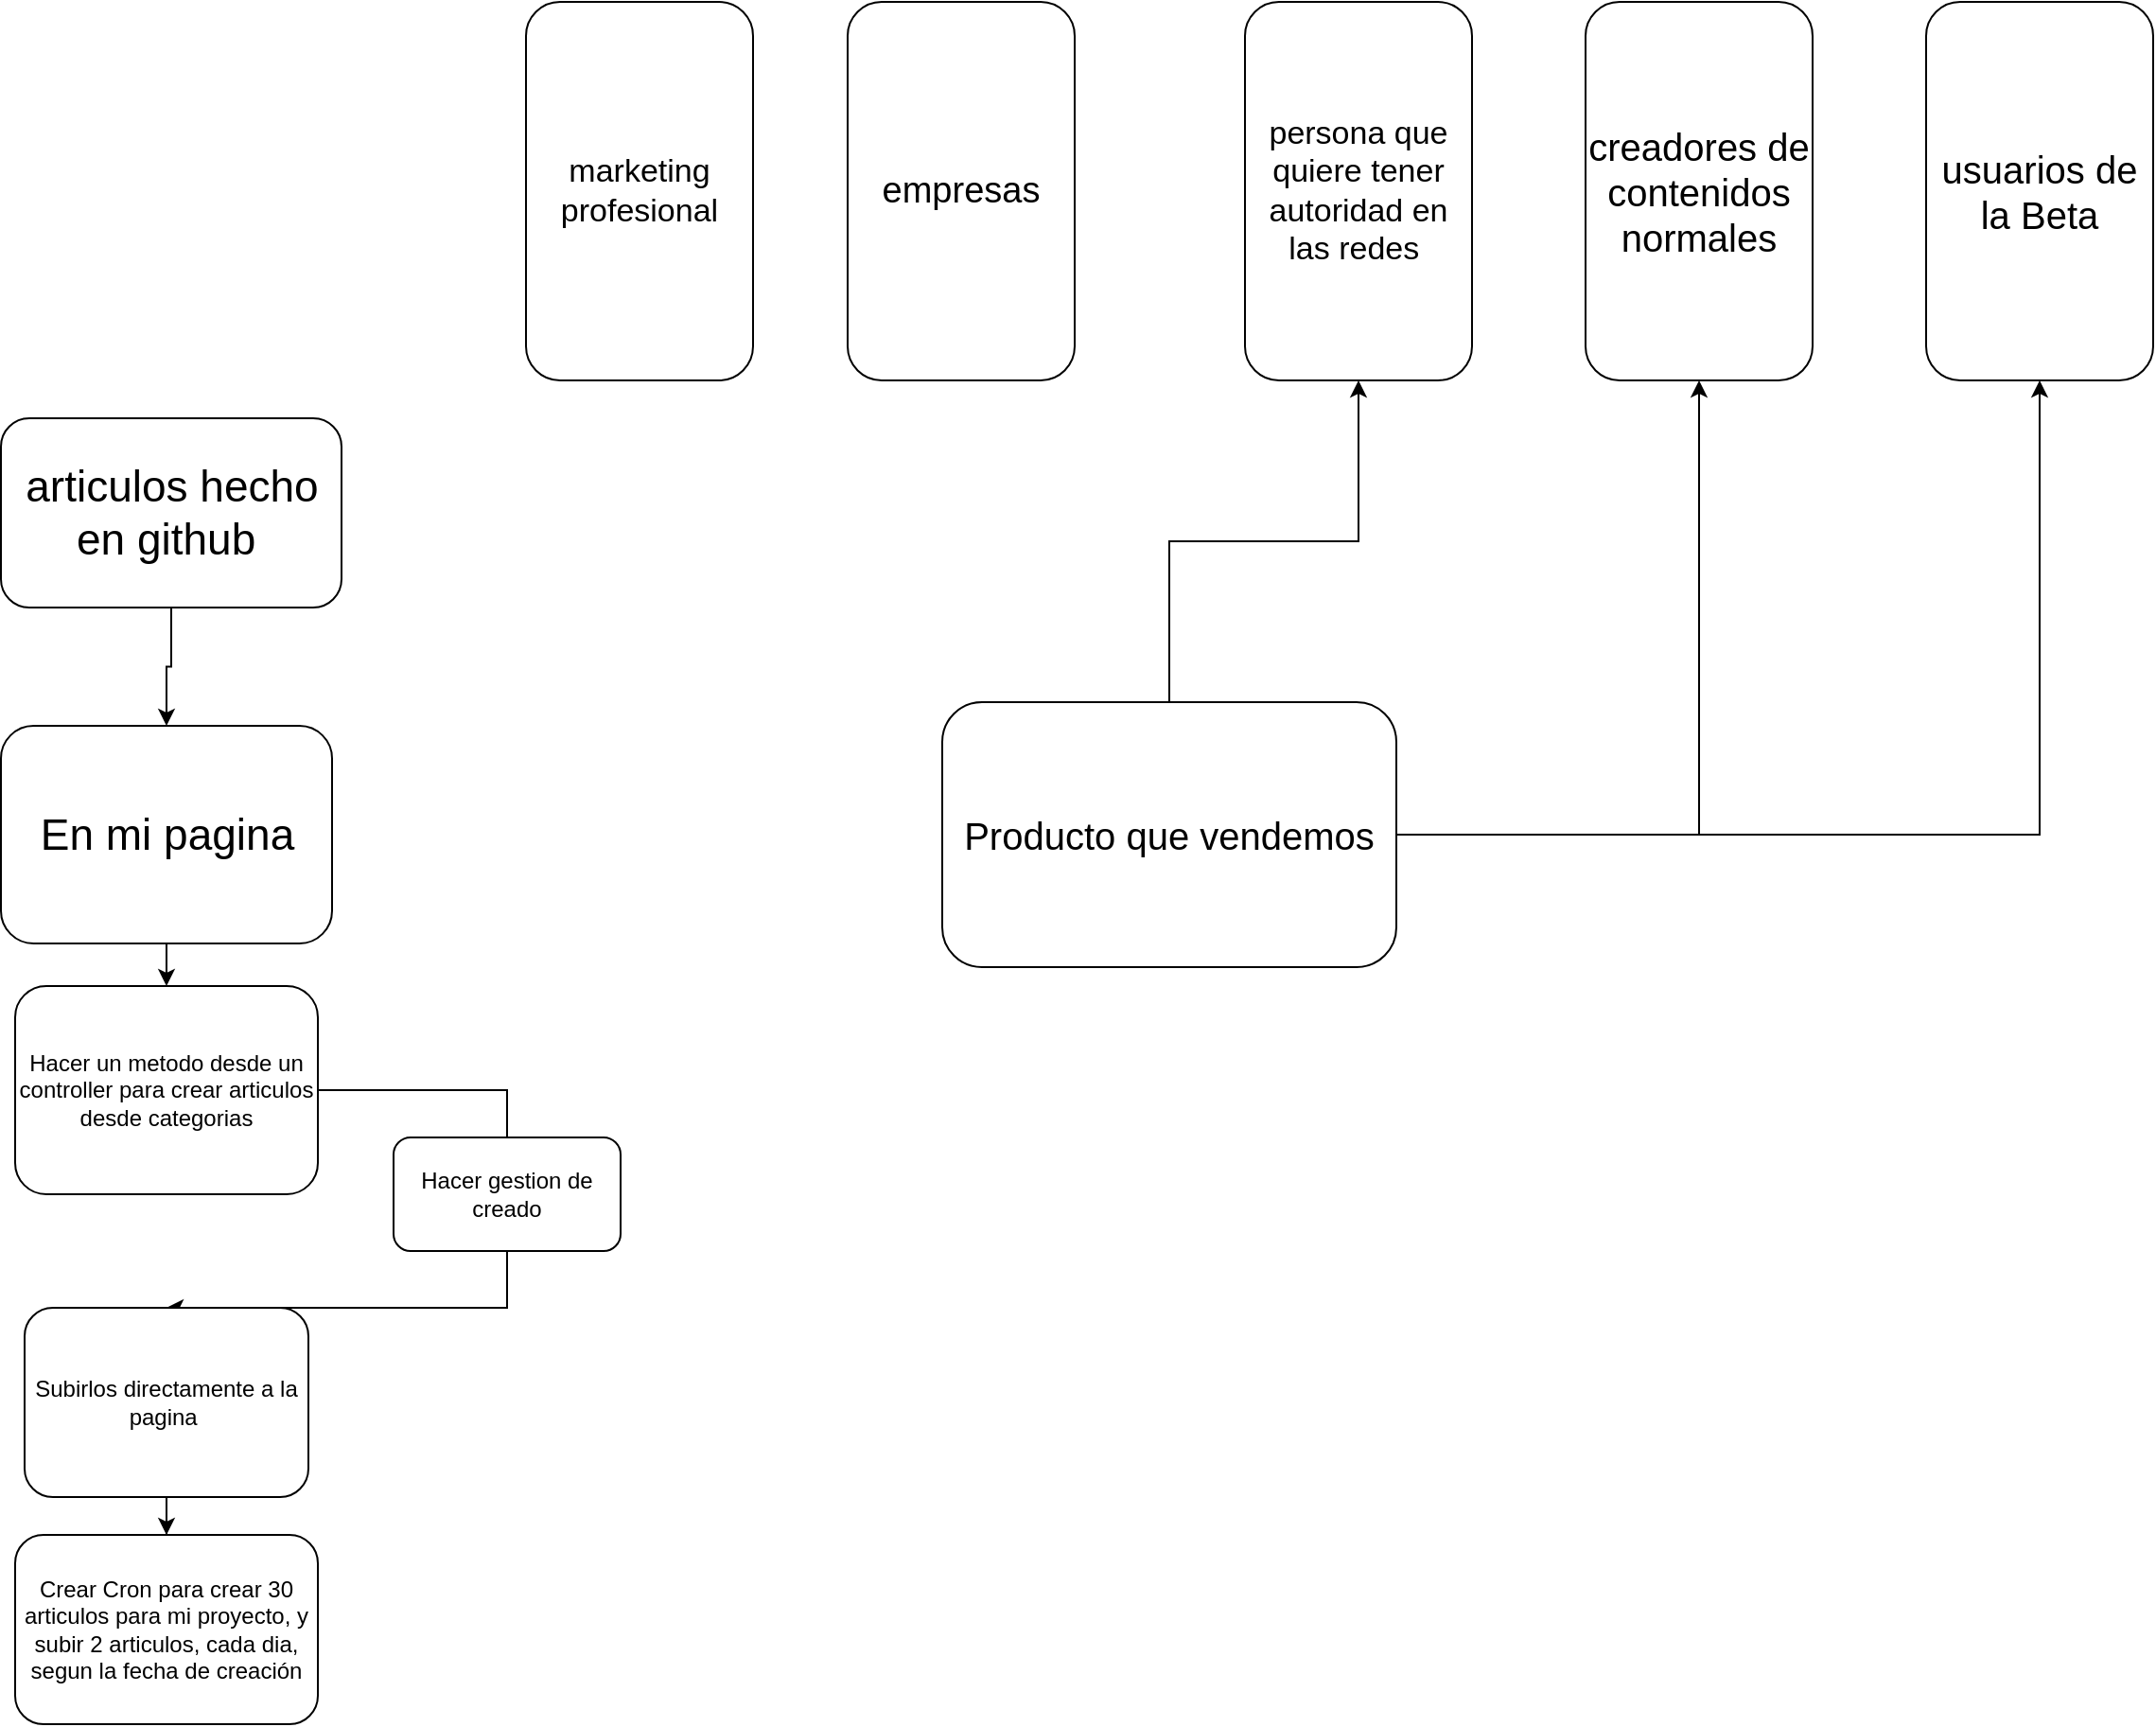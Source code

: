 <mxfile version="21.1.2" type="github">
  <diagram name="Page-1" id="12e1b939-464a-85fe-373e-61e167be1490">
    <mxGraphModel dx="1167" dy="601" grid="1" gridSize="10" guides="1" tooltips="1" connect="1" arrows="1" fold="1" page="1" pageScale="1.5" pageWidth="1169" pageHeight="826" background="none" math="0" shadow="0">
      <root>
        <mxCell id="0" />
        <mxCell id="1" parent="0" />
        <mxCell id="YSoAW5_WRrQaYXD2AETo-1" value="empresas" style="rounded=1;whiteSpace=wrap;html=1;fontSize=19;" parent="1" vertex="1">
          <mxGeometry x="600" y="200" width="120" height="200" as="geometry" />
        </mxCell>
        <mxCell id="YSoAW5_WRrQaYXD2AETo-2" value="&lt;font style=&quot;font-size: 17px;&quot;&gt;persona que quiere tener autoridad en las redes&amp;nbsp;&lt;/font&gt;" style="rounded=1;whiteSpace=wrap;html=1;" parent="1" vertex="1">
          <mxGeometry x="810" y="200" width="120" height="200" as="geometry" />
        </mxCell>
        <mxCell id="YSoAW5_WRrQaYXD2AETo-3" value="&lt;font style=&quot;font-size: 17px;&quot;&gt;marketing profesional&lt;/font&gt;" style="rounded=1;whiteSpace=wrap;html=1;" parent="1" vertex="1">
          <mxGeometry x="430" y="200" width="120" height="200" as="geometry" />
        </mxCell>
        <mxCell id="YSoAW5_WRrQaYXD2AETo-4" value="creadores de contenidos normales" style="rounded=1;whiteSpace=wrap;html=1;fontSize=20;" parent="1" vertex="1">
          <mxGeometry x="990" y="200" width="120" height="200" as="geometry" />
        </mxCell>
        <mxCell id="YSoAW5_WRrQaYXD2AETo-10" style="edgeStyle=orthogonalEdgeStyle;rounded=0;orthogonalLoop=1;jettySize=auto;html=1;entryX=0.5;entryY=1;entryDx=0;entryDy=0;" parent="1" source="YSoAW5_WRrQaYXD2AETo-6" target="YSoAW5_WRrQaYXD2AETo-2" edge="1">
          <mxGeometry relative="1" as="geometry" />
        </mxCell>
        <mxCell id="YSoAW5_WRrQaYXD2AETo-11" style="edgeStyle=orthogonalEdgeStyle;rounded=0;orthogonalLoop=1;jettySize=auto;html=1;entryX=0.5;entryY=1;entryDx=0;entryDy=0;" parent="1" source="YSoAW5_WRrQaYXD2AETo-6" target="YSoAW5_WRrQaYXD2AETo-4" edge="1">
          <mxGeometry relative="1" as="geometry" />
        </mxCell>
        <mxCell id="YSoAW5_WRrQaYXD2AETo-13" style="edgeStyle=orthogonalEdgeStyle;rounded=0;orthogonalLoop=1;jettySize=auto;html=1;entryX=0.5;entryY=1;entryDx=0;entryDy=0;" parent="1" source="YSoAW5_WRrQaYXD2AETo-6" target="YSoAW5_WRrQaYXD2AETo-12" edge="1">
          <mxGeometry relative="1" as="geometry" />
        </mxCell>
        <mxCell id="YSoAW5_WRrQaYXD2AETo-6" value="Producto que vendemos" style="rounded=1;whiteSpace=wrap;html=1;fontSize=20;" parent="1" vertex="1">
          <mxGeometry x="650" y="570" width="240" height="140" as="geometry" />
        </mxCell>
        <mxCell id="YSoAW5_WRrQaYXD2AETo-12" value="usuarios de la Beta" style="rounded=1;whiteSpace=wrap;html=1;fontSize=20;" parent="1" vertex="1">
          <mxGeometry x="1170" y="200" width="120" height="200" as="geometry" />
        </mxCell>
        <mxCell id="_JRNmh5qnorwL11xkBjx-8" style="edgeStyle=orthogonalEdgeStyle;rounded=0;orthogonalLoop=1;jettySize=auto;html=1;" edge="1" parent="1" source="_JRNmh5qnorwL11xkBjx-1" target="_JRNmh5qnorwL11xkBjx-2">
          <mxGeometry relative="1" as="geometry" />
        </mxCell>
        <mxCell id="_JRNmh5qnorwL11xkBjx-1" value="En mi pagina" style="rounded=1;whiteSpace=wrap;html=1;fontSize=23;" vertex="1" parent="1">
          <mxGeometry x="152.5" y="582.5" width="175" height="115" as="geometry" />
        </mxCell>
        <mxCell id="_JRNmh5qnorwL11xkBjx-9" style="edgeStyle=orthogonalEdgeStyle;rounded=0;orthogonalLoop=1;jettySize=auto;html=1;entryX=0.5;entryY=0;entryDx=0;entryDy=0;" edge="1" parent="1" source="_JRNmh5qnorwL11xkBjx-2" target="_JRNmh5qnorwL11xkBjx-4">
          <mxGeometry relative="1" as="geometry">
            <Array as="points">
              <mxPoint x="420" y="775" />
              <mxPoint x="420" y="890" />
            </Array>
          </mxGeometry>
        </mxCell>
        <mxCell id="_JRNmh5qnorwL11xkBjx-2" value="Hacer un metodo desde un controller para crear articulos desde categorias" style="rounded=1;whiteSpace=wrap;html=1;" vertex="1" parent="1">
          <mxGeometry x="160" y="720" width="160" height="110" as="geometry" />
        </mxCell>
        <mxCell id="_JRNmh5qnorwL11xkBjx-7" style="edgeStyle=orthogonalEdgeStyle;rounded=0;orthogonalLoop=1;jettySize=auto;html=1;entryX=0.5;entryY=0;entryDx=0;entryDy=0;" edge="1" parent="1" source="_JRNmh5qnorwL11xkBjx-3" target="_JRNmh5qnorwL11xkBjx-1">
          <mxGeometry relative="1" as="geometry" />
        </mxCell>
        <mxCell id="_JRNmh5qnorwL11xkBjx-3" value="articulos hecho en github&amp;nbsp;" style="rounded=1;whiteSpace=wrap;html=1;fontSize=23;" vertex="1" parent="1">
          <mxGeometry x="152.5" y="420" width="180" height="100" as="geometry" />
        </mxCell>
        <mxCell id="_JRNmh5qnorwL11xkBjx-11" style="edgeStyle=orthogonalEdgeStyle;rounded=0;orthogonalLoop=1;jettySize=auto;html=1;entryX=0.5;entryY=0;entryDx=0;entryDy=0;" edge="1" parent="1" source="_JRNmh5qnorwL11xkBjx-4" target="_JRNmh5qnorwL11xkBjx-5">
          <mxGeometry relative="1" as="geometry" />
        </mxCell>
        <mxCell id="_JRNmh5qnorwL11xkBjx-4" value="Subirlos directamente a la pagina&amp;nbsp;" style="rounded=1;whiteSpace=wrap;html=1;" vertex="1" parent="1">
          <mxGeometry x="165" y="890" width="150" height="100" as="geometry" />
        </mxCell>
        <mxCell id="_JRNmh5qnorwL11xkBjx-5" value="Crear Cron para crear 30 articulos para mi proyecto, y subir 2 articulos, cada dia, segun la fecha de creación" style="rounded=1;whiteSpace=wrap;html=1;" vertex="1" parent="1">
          <mxGeometry x="160" y="1010" width="160" height="100" as="geometry" />
        </mxCell>
        <mxCell id="_JRNmh5qnorwL11xkBjx-6" value="Hacer gestion de creado" style="rounded=1;whiteSpace=wrap;html=1;" vertex="1" parent="1">
          <mxGeometry x="360" y="800" width="120" height="60" as="geometry" />
        </mxCell>
      </root>
    </mxGraphModel>
  </diagram>
</mxfile>

